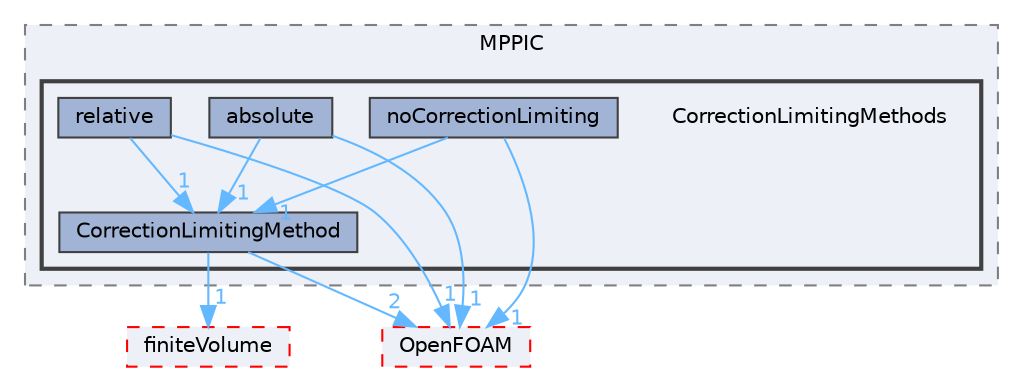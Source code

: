 digraph "src/lagrangian/intermediate/submodels/MPPIC/CorrectionLimitingMethods"
{
 // LATEX_PDF_SIZE
  bgcolor="transparent";
  edge [fontname=Helvetica,fontsize=10,labelfontname=Helvetica,labelfontsize=10];
  node [fontname=Helvetica,fontsize=10,shape=box,height=0.2,width=0.4];
  compound=true
  subgraph clusterdir_a5b7b518592fef4af5ad7ba70d45069c {
    graph [ bgcolor="#edf0f7", pencolor="grey50", label="MPPIC", fontname=Helvetica,fontsize=10 style="filled,dashed", URL="dir_a5b7b518592fef4af5ad7ba70d45069c.html",tooltip=""]
  subgraph clusterdir_88e5de7170fc9fcf22ab7f5d071065a8 {
    graph [ bgcolor="#edf0f7", pencolor="grey25", label="", fontname=Helvetica,fontsize=10 style="filled,bold", URL="dir_88e5de7170fc9fcf22ab7f5d071065a8.html",tooltip=""]
    dir_88e5de7170fc9fcf22ab7f5d071065a8 [shape=plaintext, label="CorrectionLimitingMethods"];
  dir_929f6f6efbf13510438304172a435588 [label="absolute", fillcolor="#a2b4d6", color="grey25", style="filled", URL="dir_929f6f6efbf13510438304172a435588.html",tooltip=""];
  dir_b160010eaed3990ef8c4d4d5f1758bb9 [label="CorrectionLimitingMethod", fillcolor="#a2b4d6", color="grey25", style="filled", URL="dir_b160010eaed3990ef8c4d4d5f1758bb9.html",tooltip=""];
  dir_91941c07a510d130a274180709534e8f [label="noCorrectionLimiting", fillcolor="#a2b4d6", color="grey25", style="filled", URL="dir_91941c07a510d130a274180709534e8f.html",tooltip=""];
  dir_c15ceaff26a211e64845aedc1b8e3eb8 [label="relative", fillcolor="#a2b4d6", color="grey25", style="filled", URL="dir_c15ceaff26a211e64845aedc1b8e3eb8.html",tooltip=""];
  }
  }
  dir_9bd15774b555cf7259a6fa18f99fe99b [label="finiteVolume", fillcolor="#edf0f7", color="red", style="filled,dashed", URL="dir_9bd15774b555cf7259a6fa18f99fe99b.html",tooltip=""];
  dir_c5473ff19b20e6ec4dfe5c310b3778a8 [label="OpenFOAM", fillcolor="#edf0f7", color="red", style="filled,dashed", URL="dir_c5473ff19b20e6ec4dfe5c310b3778a8.html",tooltip=""];
  dir_929f6f6efbf13510438304172a435588->dir_b160010eaed3990ef8c4d4d5f1758bb9 [headlabel="1", labeldistance=1.5 headhref="dir_000005_000691.html" href="dir_000005_000691.html" color="steelblue1" fontcolor="steelblue1"];
  dir_929f6f6efbf13510438304172a435588->dir_c5473ff19b20e6ec4dfe5c310b3778a8 [headlabel="1", labeldistance=1.5 headhref="dir_000005_002695.html" href="dir_000005_002695.html" color="steelblue1" fontcolor="steelblue1"];
  dir_b160010eaed3990ef8c4d4d5f1758bb9->dir_9bd15774b555cf7259a6fa18f99fe99b [headlabel="1", labeldistance=1.5 headhref="dir_000691_001387.html" href="dir_000691_001387.html" color="steelblue1" fontcolor="steelblue1"];
  dir_b160010eaed3990ef8c4d4d5f1758bb9->dir_c5473ff19b20e6ec4dfe5c310b3778a8 [headlabel="2", labeldistance=1.5 headhref="dir_000691_002695.html" href="dir_000691_002695.html" color="steelblue1" fontcolor="steelblue1"];
  dir_91941c07a510d130a274180709534e8f->dir_b160010eaed3990ef8c4d4d5f1758bb9 [headlabel="1", labeldistance=1.5 headhref="dir_002543_000691.html" href="dir_002543_000691.html" color="steelblue1" fontcolor="steelblue1"];
  dir_91941c07a510d130a274180709534e8f->dir_c5473ff19b20e6ec4dfe5c310b3778a8 [headlabel="1", labeldistance=1.5 headhref="dir_002543_002695.html" href="dir_002543_002695.html" color="steelblue1" fontcolor="steelblue1"];
  dir_c15ceaff26a211e64845aedc1b8e3eb8->dir_b160010eaed3990ef8c4d4d5f1758bb9 [headlabel="1", labeldistance=1.5 headhref="dir_003307_000691.html" href="dir_003307_000691.html" color="steelblue1" fontcolor="steelblue1"];
  dir_c15ceaff26a211e64845aedc1b8e3eb8->dir_c5473ff19b20e6ec4dfe5c310b3778a8 [headlabel="1", labeldistance=1.5 headhref="dir_003307_002695.html" href="dir_003307_002695.html" color="steelblue1" fontcolor="steelblue1"];
}
